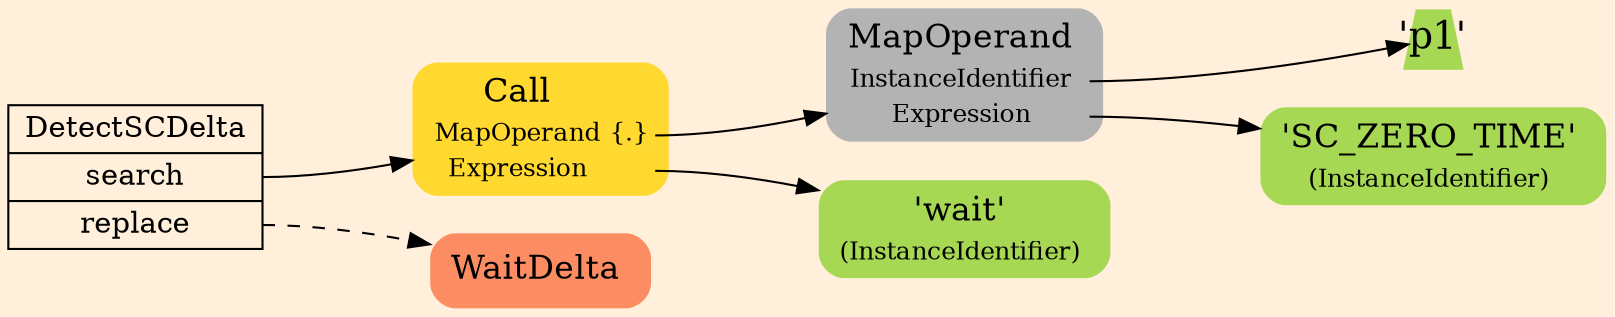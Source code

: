 digraph Inferno {
graph [
    rankdir = "LR"
    ranksep = 1.0
    size = "14,20"
    bgcolor = antiquewhite1
    color = black
    fontcolor = black
];
node [
];

// -------------------- transformation figure --------------------
"CR#P5-0" [
    shape = "record"
    fillcolor = antiquewhite1
    label = "<fixed> DetectSCDelta | <port0> search | <port1> replace"
    style = "filled"
    fontsize = "14"
    color = black
    fontcolor = black
];

"#B-2-42" [
    shape = "plaintext"
    fillcolor = "/set28/6"
    label = <<TABLE BORDER="0" CELLBORDER="0" CELLSPACING="0">
     <TR><TD><FONT POINT-SIZE="16.0">Call</FONT></TD><TD></TD></TR>
     <TR><TD>MapOperand</TD><TD PORT="port0">{.}</TD></TR>
     <TR><TD>Expression</TD><TD PORT="port1"></TD></TR>
    </TABLE>>
    style = "rounded,filled"
    fontsize = "12"
];

"#B-2-43" [
    shape = "plaintext"
    fillcolor = "/set28/8"
    label = <<TABLE BORDER="0" CELLBORDER="0" CELLSPACING="0">
     <TR><TD><FONT POINT-SIZE="16.0">MapOperand</FONT></TD><TD></TD></TR>
     <TR><TD>InstanceIdentifier</TD><TD PORT="port0"></TD></TR>
     <TR><TD>Expression</TD><TD PORT="port1"></TD></TR>
    </TABLE>>
    style = "rounded,filled"
    fontsize = "12"
];

"#B-2-45" [
    shape = "trapezium"
    fillcolor = "/set28/5"
    label = <'p1'>
    style = "filled"
    fontsize = "18"
    penwidth = 0.0
    fixedsize = true
    width = 0.4
    height = 0.4
];

"#B-2-46" [
    shape = "plaintext"
    fillcolor = "/set28/5"
    label = <<TABLE BORDER="0" CELLBORDER="0" CELLSPACING="0">
     <TR><TD><FONT POINT-SIZE="16.0">'SC_ZERO_TIME'</FONT></TD><TD></TD></TR>
     <TR><TD>(InstanceIdentifier)</TD><TD PORT="port0"></TD></TR>
    </TABLE>>
    style = "rounded,filled"
    fontsize = "12"
];

"#B-2-44" [
    shape = "plaintext"
    fillcolor = "/set28/5"
    label = <<TABLE BORDER="0" CELLBORDER="0" CELLSPACING="0">
     <TR><TD><FONT POINT-SIZE="16.0">'wait'</FONT></TD><TD></TD></TR>
     <TR><TD>(InstanceIdentifier)</TD><TD PORT="port0"></TD></TR>
    </TABLE>>
    style = "rounded,filled"
    fontsize = "12"
];

"#B-2-41" [
    shape = "plaintext"
    fillcolor = "/set28/2"
    label = <<TABLE BORDER="0" CELLBORDER="0" CELLSPACING="0">
     <TR><TD><FONT POINT-SIZE="16.0">WaitDelta</FONT></TD><TD></TD></TR>
    </TABLE>>
    style = "rounded,filled"
    fontsize = "12"
];


// -------------------- links --------------------
// links for block CR#P5-0
"CR#P5-0":port0 -> "#B-2-42" [
    style="solid"
    color = black
    fontcolor = black
];

"CR#P5-0":port1 -> "#B-2-41" [
    style="dashed"
    color = black
    fontcolor = black
];

// links for block #B-2-42
"#B-2-42":port0 -> "#B-2-43" [
    style="solid"
    color = black
    fontcolor = black
];

"#B-2-42":port1 -> "#B-2-44" [
    style="solid"
    color = black
    fontcolor = black
];

// links for block #B-2-43
"#B-2-43":port0 -> "#B-2-45" [
    style="solid"
    color = black
    fontcolor = black
];

"#B-2-43":port1 -> "#B-2-46" [
    style="solid"
    color = black
    fontcolor = black
];

// links for block #B-2-45
// links for block #B-2-46
// links for block #B-2-44
// links for block #B-2-41
}

